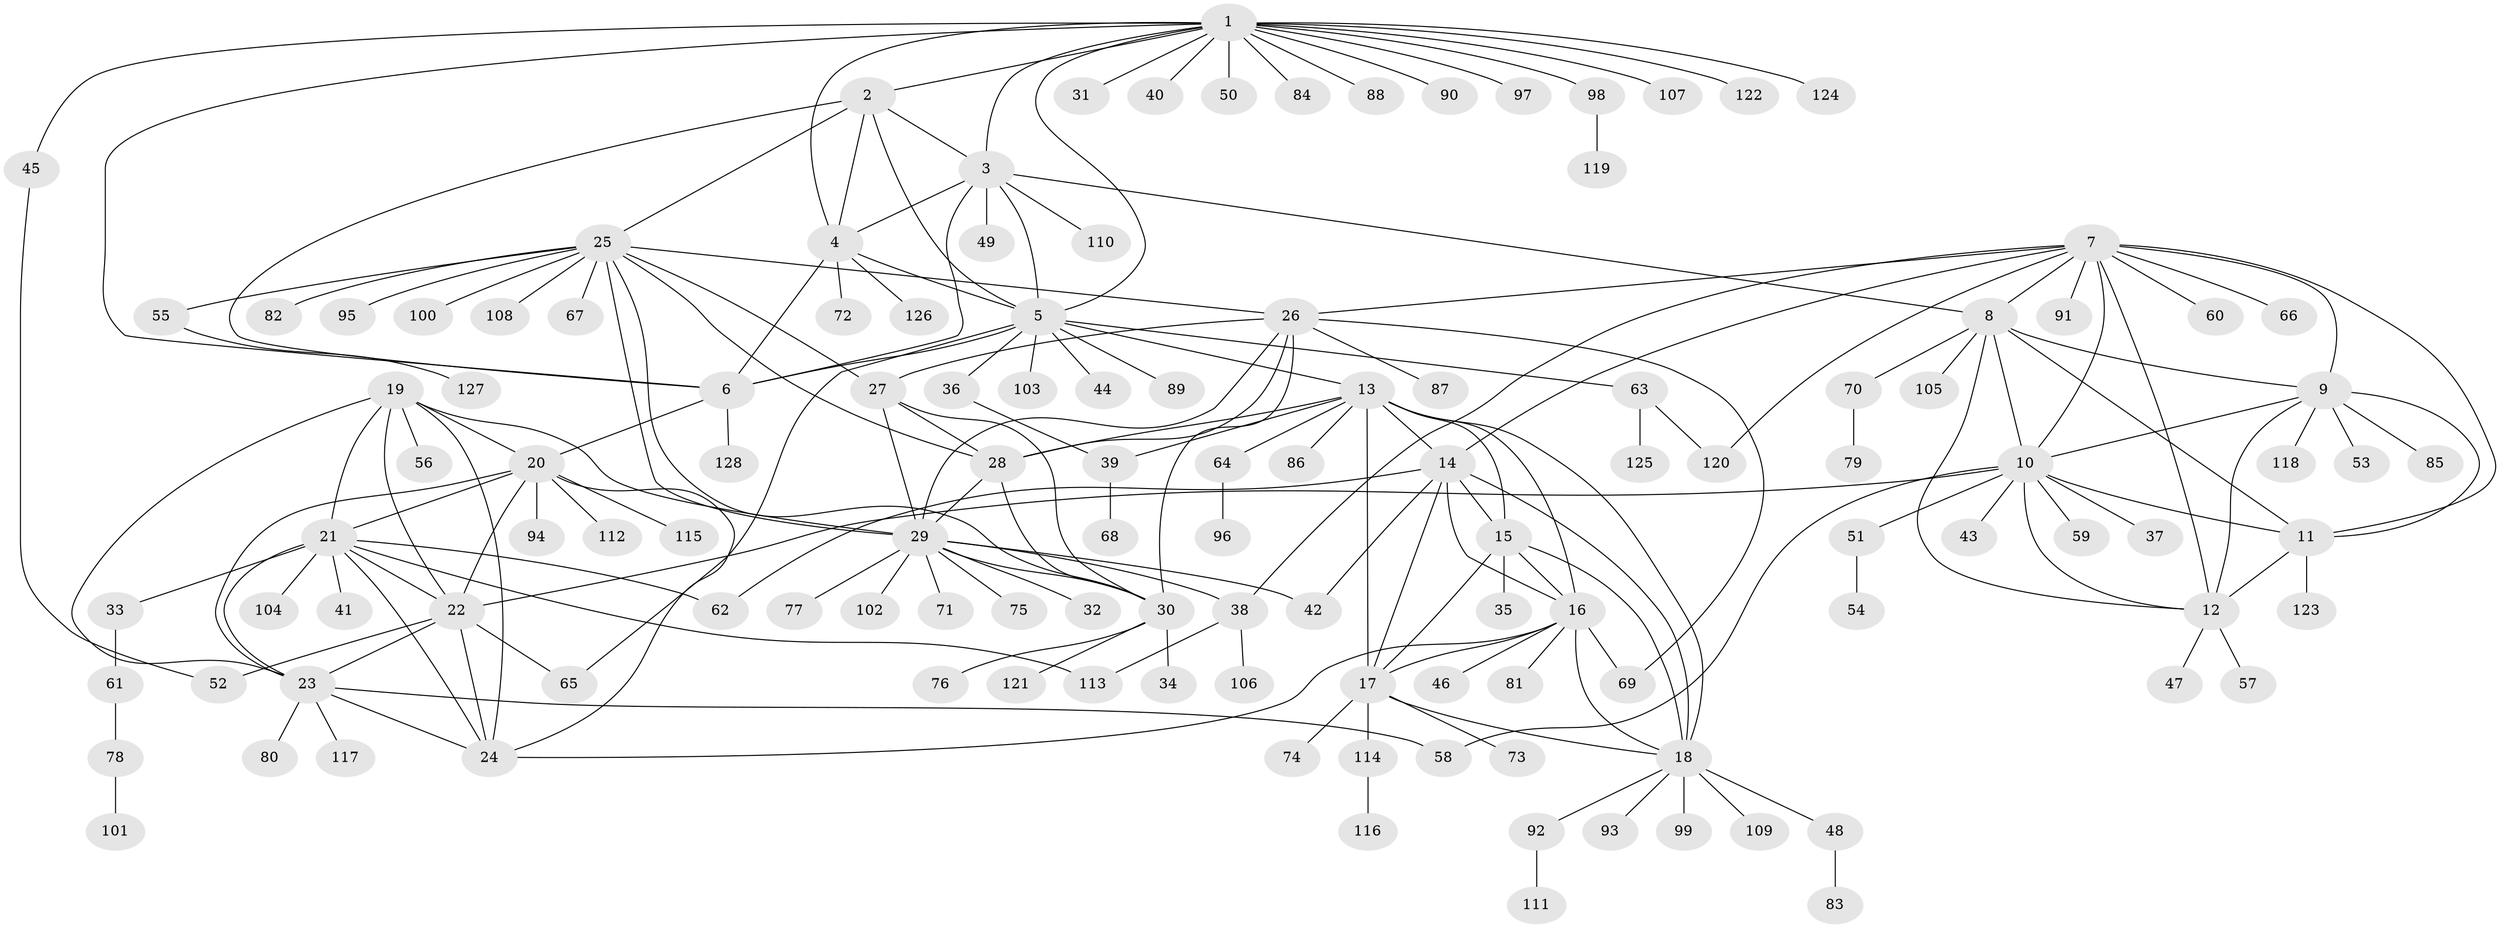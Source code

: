 // coarse degree distribution, {10: 0.0196078431372549, 5: 0.0196078431372549, 2: 0.0392156862745098, 1: 0.7843137254901961, 8: 0.0392156862745098, 9: 0.0392156862745098, 7: 0.0392156862745098, 11: 0.0196078431372549}
// Generated by graph-tools (version 1.1) at 2025/57/03/04/25 21:57:50]
// undirected, 128 vertices, 193 edges
graph export_dot {
graph [start="1"]
  node [color=gray90,style=filled];
  1;
  2;
  3;
  4;
  5;
  6;
  7;
  8;
  9;
  10;
  11;
  12;
  13;
  14;
  15;
  16;
  17;
  18;
  19;
  20;
  21;
  22;
  23;
  24;
  25;
  26;
  27;
  28;
  29;
  30;
  31;
  32;
  33;
  34;
  35;
  36;
  37;
  38;
  39;
  40;
  41;
  42;
  43;
  44;
  45;
  46;
  47;
  48;
  49;
  50;
  51;
  52;
  53;
  54;
  55;
  56;
  57;
  58;
  59;
  60;
  61;
  62;
  63;
  64;
  65;
  66;
  67;
  68;
  69;
  70;
  71;
  72;
  73;
  74;
  75;
  76;
  77;
  78;
  79;
  80;
  81;
  82;
  83;
  84;
  85;
  86;
  87;
  88;
  89;
  90;
  91;
  92;
  93;
  94;
  95;
  96;
  97;
  98;
  99;
  100;
  101;
  102;
  103;
  104;
  105;
  106;
  107;
  108;
  109;
  110;
  111;
  112;
  113;
  114;
  115;
  116;
  117;
  118;
  119;
  120;
  121;
  122;
  123;
  124;
  125;
  126;
  127;
  128;
  1 -- 2;
  1 -- 3;
  1 -- 4;
  1 -- 5;
  1 -- 6;
  1 -- 31;
  1 -- 40;
  1 -- 45;
  1 -- 50;
  1 -- 84;
  1 -- 88;
  1 -- 90;
  1 -- 97;
  1 -- 98;
  1 -- 107;
  1 -- 122;
  1 -- 124;
  2 -- 3;
  2 -- 4;
  2 -- 5;
  2 -- 6;
  2 -- 25;
  3 -- 4;
  3 -- 5;
  3 -- 6;
  3 -- 8;
  3 -- 49;
  3 -- 110;
  4 -- 5;
  4 -- 6;
  4 -- 72;
  4 -- 126;
  5 -- 6;
  5 -- 13;
  5 -- 36;
  5 -- 44;
  5 -- 63;
  5 -- 65;
  5 -- 89;
  5 -- 103;
  6 -- 20;
  6 -- 128;
  7 -- 8;
  7 -- 9;
  7 -- 10;
  7 -- 11;
  7 -- 12;
  7 -- 14;
  7 -- 26;
  7 -- 38;
  7 -- 60;
  7 -- 66;
  7 -- 91;
  7 -- 120;
  8 -- 9;
  8 -- 10;
  8 -- 11;
  8 -- 12;
  8 -- 70;
  8 -- 105;
  9 -- 10;
  9 -- 11;
  9 -- 12;
  9 -- 53;
  9 -- 85;
  9 -- 118;
  10 -- 11;
  10 -- 12;
  10 -- 22;
  10 -- 37;
  10 -- 43;
  10 -- 51;
  10 -- 58;
  10 -- 59;
  11 -- 12;
  11 -- 123;
  12 -- 47;
  12 -- 57;
  13 -- 14;
  13 -- 15;
  13 -- 16;
  13 -- 17;
  13 -- 18;
  13 -- 28;
  13 -- 39;
  13 -- 64;
  13 -- 86;
  14 -- 15;
  14 -- 16;
  14 -- 17;
  14 -- 18;
  14 -- 42;
  14 -- 62;
  15 -- 16;
  15 -- 17;
  15 -- 18;
  15 -- 35;
  16 -- 17;
  16 -- 18;
  16 -- 24;
  16 -- 46;
  16 -- 69;
  16 -- 81;
  17 -- 18;
  17 -- 73;
  17 -- 74;
  17 -- 114;
  18 -- 48;
  18 -- 92;
  18 -- 93;
  18 -- 99;
  18 -- 109;
  19 -- 20;
  19 -- 21;
  19 -- 22;
  19 -- 23;
  19 -- 24;
  19 -- 29;
  19 -- 56;
  20 -- 21;
  20 -- 22;
  20 -- 23;
  20 -- 24;
  20 -- 94;
  20 -- 112;
  20 -- 115;
  21 -- 22;
  21 -- 23;
  21 -- 24;
  21 -- 33;
  21 -- 41;
  21 -- 62;
  21 -- 104;
  21 -- 113;
  22 -- 23;
  22 -- 24;
  22 -- 52;
  22 -- 65;
  23 -- 24;
  23 -- 58;
  23 -- 80;
  23 -- 117;
  25 -- 26;
  25 -- 27;
  25 -- 28;
  25 -- 29;
  25 -- 30;
  25 -- 55;
  25 -- 67;
  25 -- 82;
  25 -- 95;
  25 -- 100;
  25 -- 108;
  26 -- 27;
  26 -- 28;
  26 -- 29;
  26 -- 30;
  26 -- 69;
  26 -- 87;
  27 -- 28;
  27 -- 29;
  27 -- 30;
  28 -- 29;
  28 -- 30;
  29 -- 30;
  29 -- 32;
  29 -- 38;
  29 -- 42;
  29 -- 71;
  29 -- 75;
  29 -- 77;
  29 -- 102;
  30 -- 34;
  30 -- 76;
  30 -- 121;
  33 -- 61;
  36 -- 39;
  38 -- 106;
  38 -- 113;
  39 -- 68;
  45 -- 52;
  48 -- 83;
  51 -- 54;
  55 -- 127;
  61 -- 78;
  63 -- 120;
  63 -- 125;
  64 -- 96;
  70 -- 79;
  78 -- 101;
  92 -- 111;
  98 -- 119;
  114 -- 116;
}
